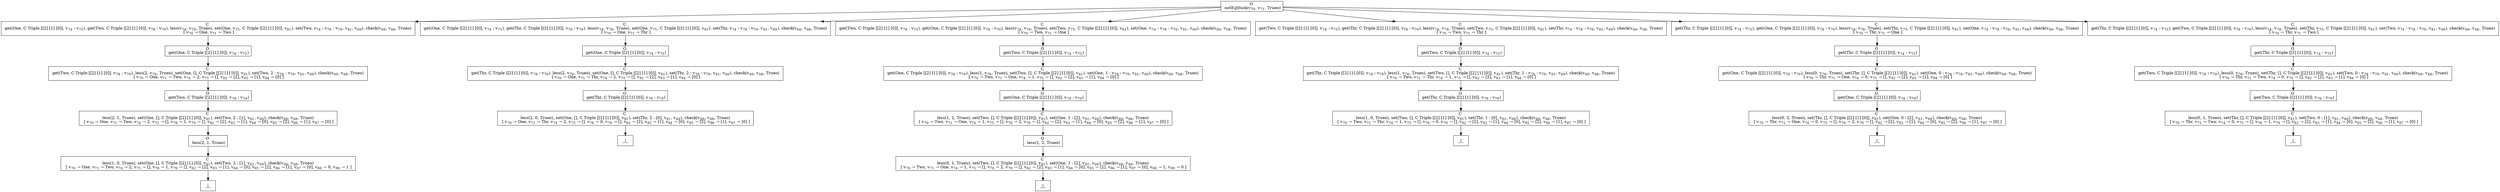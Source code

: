 digraph {
    graph [rankdir=TB
          ,bgcolor=transparent];
    node [shape=box
         ,fillcolor=white
         ,style=filled];
    0 [label=<O <BR/> notEqStick(v<SUB>70</SUB>, v<SUB>71</SUB>, Trueo)>];
    1 [label=<C <BR/> get(One, C Triple [[2] [1] [0]], v<SUB>74</SUB> : v<SUB>75</SUB>), get(Two, C Triple [[2] [1] [0]], v<SUB>78</SUB> : v<SUB>79</SUB>), less(v<SUB>74</SUB>, v<SUB>78</SUB>, Trueo), set(One, v<SUB>75</SUB>, C Triple [[2] [1] [0]], v<SUB>81</SUB>), set(Two, v<SUB>74</SUB> : v<SUB>78</SUB> : v<SUB>79</SUB>, v<SUB>81</SUB>, v<SUB>69</SUB>), check(v<SUB>69</SUB>, v<SUB>68</SUB>, Trueo) <BR/>  [ v<SUB>70</SUB> &rarr; One, v<SUB>71</SUB> &rarr; Two ] >];
    2 [label=<C <BR/> get(One, C Triple [[2] [1] [0]], v<SUB>74</SUB> : v<SUB>75</SUB>), get(Thr, C Triple [[2] [1] [0]], v<SUB>78</SUB> : v<SUB>79</SUB>), less(v<SUB>74</SUB>, v<SUB>78</SUB>, Trueo), set(One, v<SUB>75</SUB>, C Triple [[2] [1] [0]], v<SUB>81</SUB>), set(Thr, v<SUB>74</SUB> : v<SUB>78</SUB> : v<SUB>79</SUB>, v<SUB>81</SUB>, v<SUB>69</SUB>), check(v<SUB>69</SUB>, v<SUB>68</SUB>, Trueo) <BR/>  [ v<SUB>70</SUB> &rarr; One, v<SUB>71</SUB> &rarr; Thr ] >];
    3 [label=<C <BR/> get(Two, C Triple [[2] [1] [0]], v<SUB>74</SUB> : v<SUB>75</SUB>), get(One, C Triple [[2] [1] [0]], v<SUB>78</SUB> : v<SUB>79</SUB>), less(v<SUB>74</SUB>, v<SUB>78</SUB>, Trueo), set(Two, v<SUB>75</SUB>, C Triple [[2] [1] [0]], v<SUB>81</SUB>), set(One, v<SUB>74</SUB> : v<SUB>78</SUB> : v<SUB>79</SUB>, v<SUB>81</SUB>, v<SUB>69</SUB>), check(v<SUB>69</SUB>, v<SUB>68</SUB>, Trueo) <BR/>  [ v<SUB>70</SUB> &rarr; Two, v<SUB>71</SUB> &rarr; One ] >];
    4 [label=<C <BR/> get(Two, C Triple [[2] [1] [0]], v<SUB>74</SUB> : v<SUB>75</SUB>), get(Thr, C Triple [[2] [1] [0]], v<SUB>78</SUB> : v<SUB>79</SUB>), less(v<SUB>74</SUB>, v<SUB>78</SUB>, Trueo), set(Two, v<SUB>75</SUB>, C Triple [[2] [1] [0]], v<SUB>81</SUB>), set(Thr, v<SUB>74</SUB> : v<SUB>78</SUB> : v<SUB>79</SUB>, v<SUB>81</SUB>, v<SUB>69</SUB>), check(v<SUB>69</SUB>, v<SUB>68</SUB>, Trueo) <BR/>  [ v<SUB>70</SUB> &rarr; Two, v<SUB>71</SUB> &rarr; Thr ] >];
    5 [label=<C <BR/> get(Thr, C Triple [[2] [1] [0]], v<SUB>74</SUB> : v<SUB>75</SUB>), get(One, C Triple [[2] [1] [0]], v<SUB>78</SUB> : v<SUB>79</SUB>), less(v<SUB>74</SUB>, v<SUB>78</SUB>, Trueo), set(Thr, v<SUB>75</SUB>, C Triple [[2] [1] [0]], v<SUB>81</SUB>), set(One, v<SUB>74</SUB> : v<SUB>78</SUB> : v<SUB>79</SUB>, v<SUB>81</SUB>, v<SUB>69</SUB>), check(v<SUB>69</SUB>, v<SUB>68</SUB>, Trueo) <BR/>  [ v<SUB>70</SUB> &rarr; Thr, v<SUB>71</SUB> &rarr; One ] >];
    6 [label=<C <BR/> get(Thr, C Triple [[2] [1] [0]], v<SUB>74</SUB> : v<SUB>75</SUB>), get(Two, C Triple [[2] [1] [0]], v<SUB>78</SUB> : v<SUB>79</SUB>), less(v<SUB>74</SUB>, v<SUB>78</SUB>, Trueo), set(Thr, v<SUB>75</SUB>, C Triple [[2] [1] [0]], v<SUB>81</SUB>), set(Two, v<SUB>74</SUB> : v<SUB>78</SUB> : v<SUB>79</SUB>, v<SUB>81</SUB>, v<SUB>69</SUB>), check(v<SUB>69</SUB>, v<SUB>68</SUB>, Trueo) <BR/>  [ v<SUB>70</SUB> &rarr; Thr, v<SUB>71</SUB> &rarr; Two ] >];
    7 [label=<O <BR/> get(One, C Triple [[2] [1] [0]], v<SUB>74</SUB> : v<SUB>75</SUB>)>];
    8 [label=<C <BR/> get(Two, C Triple [[2] [1] [0]], v<SUB>78</SUB> : v<SUB>79</SUB>), less(2, v<SUB>78</SUB>, Trueo), set(One, [], C Triple [[2] [1] [0]], v<SUB>81</SUB>), set(Two, 2 : v<SUB>78</SUB> : v<SUB>79</SUB>, v<SUB>81</SUB>, v<SUB>69</SUB>), check(v<SUB>69</SUB>, v<SUB>68</SUB>, Trueo) <BR/>  [ v<SUB>70</SUB> &rarr; One, v<SUB>71</SUB> &rarr; Two, v<SUB>74</SUB> &rarr; 2, v<SUB>75</SUB> &rarr; [], v<SUB>82</SUB> &rarr; [2], v<SUB>83</SUB> &rarr; [1], v<SUB>84</SUB> &rarr; [0] ] >];
    9 [label=<O <BR/> get(Two, C Triple [[2] [1] [0]], v<SUB>78</SUB> : v<SUB>79</SUB>)>];
    10 [label=<C <BR/> less(2, 1, Trueo), set(One, [], C Triple [[2] [1] [0]], v<SUB>81</SUB>), set(Two, 2 : [1], v<SUB>81</SUB>, v<SUB>69</SUB>), check(v<SUB>69</SUB>, v<SUB>68</SUB>, Trueo) <BR/>  [ v<SUB>70</SUB> &rarr; One, v<SUB>71</SUB> &rarr; Two, v<SUB>74</SUB> &rarr; 2, v<SUB>75</SUB> &rarr; [], v<SUB>78</SUB> &rarr; 1, v<SUB>79</SUB> &rarr; [], v<SUB>82</SUB> &rarr; [2], v<SUB>83</SUB> &rarr; [1], v<SUB>84</SUB> &rarr; [0], v<SUB>85</SUB> &rarr; [2], v<SUB>86</SUB> &rarr; [1], v<SUB>87</SUB> &rarr; [0] ] >];
    11 [label=<O <BR/> less(2, 1, Trueo)>];
    12 [label=<C <BR/> less(1, 0, Trueo), set(One, [], C Triple [[2] [1] [0]], v<SUB>81</SUB>), set(Two, 2 : [1], v<SUB>81</SUB>, v<SUB>69</SUB>), check(v<SUB>69</SUB>, v<SUB>68</SUB>, Trueo) <BR/>  [ v<SUB>70</SUB> &rarr; One, v<SUB>71</SUB> &rarr; Two, v<SUB>74</SUB> &rarr; 2, v<SUB>75</SUB> &rarr; [], v<SUB>78</SUB> &rarr; 1, v<SUB>79</SUB> &rarr; [], v<SUB>82</SUB> &rarr; [2], v<SUB>83</SUB> &rarr; [1], v<SUB>84</SUB> &rarr; [0], v<SUB>85</SUB> &rarr; [2], v<SUB>86</SUB> &rarr; [1], v<SUB>87</SUB> &rarr; [0], v<SUB>88</SUB> &rarr; 0, v<SUB>89</SUB> &rarr; 1 ] >];
    13 [label=<_|_>];
    14 [label=<O <BR/> get(One, C Triple [[2] [1] [0]], v<SUB>74</SUB> : v<SUB>75</SUB>)>];
    15 [label=<C <BR/> get(Thr, C Triple [[2] [1] [0]], v<SUB>78</SUB> : v<SUB>79</SUB>), less(2, v<SUB>78</SUB>, Trueo), set(One, [], C Triple [[2] [1] [0]], v<SUB>81</SUB>), set(Thr, 2 : v<SUB>78</SUB> : v<SUB>79</SUB>, v<SUB>81</SUB>, v<SUB>69</SUB>), check(v<SUB>69</SUB>, v<SUB>68</SUB>, Trueo) <BR/>  [ v<SUB>70</SUB> &rarr; One, v<SUB>71</SUB> &rarr; Thr, v<SUB>74</SUB> &rarr; 2, v<SUB>75</SUB> &rarr; [], v<SUB>82</SUB> &rarr; [2], v<SUB>83</SUB> &rarr; [1], v<SUB>84</SUB> &rarr; [0] ] >];
    16 [label=<O <BR/> get(Thr, C Triple [[2] [1] [0]], v<SUB>78</SUB> : v<SUB>79</SUB>)>];
    17 [label=<C <BR/> less(2, 0, Trueo), set(One, [], C Triple [[2] [1] [0]], v<SUB>81</SUB>), set(Thr, 2 : [0], v<SUB>81</SUB>, v<SUB>69</SUB>), check(v<SUB>69</SUB>, v<SUB>68</SUB>, Trueo) <BR/>  [ v<SUB>70</SUB> &rarr; One, v<SUB>71</SUB> &rarr; Thr, v<SUB>74</SUB> &rarr; 2, v<SUB>75</SUB> &rarr; [], v<SUB>78</SUB> &rarr; 0, v<SUB>79</SUB> &rarr; [], v<SUB>82</SUB> &rarr; [2], v<SUB>83</SUB> &rarr; [1], v<SUB>84</SUB> &rarr; [0], v<SUB>85</SUB> &rarr; [2], v<SUB>86</SUB> &rarr; [1], v<SUB>87</SUB> &rarr; [0] ] >];
    18 [label=<_|_>];
    19 [label=<O <BR/> get(Two, C Triple [[2] [1] [0]], v<SUB>74</SUB> : v<SUB>75</SUB>)>];
    20 [label=<C <BR/> get(One, C Triple [[2] [1] [0]], v<SUB>78</SUB> : v<SUB>79</SUB>), less(1, v<SUB>78</SUB>, Trueo), set(Two, [], C Triple [[2] [1] [0]], v<SUB>81</SUB>), set(One, 1 : v<SUB>78</SUB> : v<SUB>79</SUB>, v<SUB>81</SUB>, v<SUB>69</SUB>), check(v<SUB>69</SUB>, v<SUB>68</SUB>, Trueo) <BR/>  [ v<SUB>70</SUB> &rarr; Two, v<SUB>71</SUB> &rarr; One, v<SUB>74</SUB> &rarr; 1, v<SUB>75</SUB> &rarr; [], v<SUB>82</SUB> &rarr; [2], v<SUB>83</SUB> &rarr; [1], v<SUB>84</SUB> &rarr; [0] ] >];
    21 [label=<O <BR/> get(One, C Triple [[2] [1] [0]], v<SUB>78</SUB> : v<SUB>79</SUB>)>];
    22 [label=<C <BR/> less(1, 2, Trueo), set(Two, [], C Triple [[2] [1] [0]], v<SUB>81</SUB>), set(One, 1 : [2], v<SUB>81</SUB>, v<SUB>69</SUB>), check(v<SUB>69</SUB>, v<SUB>68</SUB>, Trueo) <BR/>  [ v<SUB>70</SUB> &rarr; Two, v<SUB>71</SUB> &rarr; One, v<SUB>74</SUB> &rarr; 1, v<SUB>75</SUB> &rarr; [], v<SUB>78</SUB> &rarr; 2, v<SUB>79</SUB> &rarr; [], v<SUB>82</SUB> &rarr; [2], v<SUB>83</SUB> &rarr; [1], v<SUB>84</SUB> &rarr; [0], v<SUB>85</SUB> &rarr; [2], v<SUB>86</SUB> &rarr; [1], v<SUB>87</SUB> &rarr; [0] ] >];
    23 [label=<O <BR/> less(1, 2, Trueo)>];
    24 [label=<C <BR/> less(0, 1, Trueo), set(Two, [], C Triple [[2] [1] [0]], v<SUB>81</SUB>), set(One, 1 : [2], v<SUB>81</SUB>, v<SUB>69</SUB>), check(v<SUB>69</SUB>, v<SUB>68</SUB>, Trueo) <BR/>  [ v<SUB>70</SUB> &rarr; Two, v<SUB>71</SUB> &rarr; One, v<SUB>74</SUB> &rarr; 1, v<SUB>75</SUB> &rarr; [], v<SUB>78</SUB> &rarr; 2, v<SUB>79</SUB> &rarr; [], v<SUB>82</SUB> &rarr; [2], v<SUB>83</SUB> &rarr; [1], v<SUB>84</SUB> &rarr; [0], v<SUB>85</SUB> &rarr; [2], v<SUB>86</SUB> &rarr; [1], v<SUB>87</SUB> &rarr; [0], v<SUB>88</SUB> &rarr; 1, v<SUB>89</SUB> &rarr; 0 ] >];
    25 [label=<_|_>];
    26 [label=<O <BR/> get(Two, C Triple [[2] [1] [0]], v<SUB>74</SUB> : v<SUB>75</SUB>)>];
    27 [label=<C <BR/> get(Thr, C Triple [[2] [1] [0]], v<SUB>78</SUB> : v<SUB>79</SUB>), less(1, v<SUB>78</SUB>, Trueo), set(Two, [], C Triple [[2] [1] [0]], v<SUB>81</SUB>), set(Thr, 1 : v<SUB>78</SUB> : v<SUB>79</SUB>, v<SUB>81</SUB>, v<SUB>69</SUB>), check(v<SUB>69</SUB>, v<SUB>68</SUB>, Trueo) <BR/>  [ v<SUB>70</SUB> &rarr; Two, v<SUB>71</SUB> &rarr; Thr, v<SUB>74</SUB> &rarr; 1, v<SUB>75</SUB> &rarr; [], v<SUB>82</SUB> &rarr; [2], v<SUB>83</SUB> &rarr; [1], v<SUB>84</SUB> &rarr; [0] ] >];
    28 [label=<O <BR/> get(Thr, C Triple [[2] [1] [0]], v<SUB>78</SUB> : v<SUB>79</SUB>)>];
    29 [label=<C <BR/> less(1, 0, Trueo), set(Two, [], C Triple [[2] [1] [0]], v<SUB>81</SUB>), set(Thr, 1 : [0], v<SUB>81</SUB>, v<SUB>69</SUB>), check(v<SUB>69</SUB>, v<SUB>68</SUB>, Trueo) <BR/>  [ v<SUB>70</SUB> &rarr; Two, v<SUB>71</SUB> &rarr; Thr, v<SUB>74</SUB> &rarr; 1, v<SUB>75</SUB> &rarr; [], v<SUB>78</SUB> &rarr; 0, v<SUB>79</SUB> &rarr; [], v<SUB>82</SUB> &rarr; [2], v<SUB>83</SUB> &rarr; [1], v<SUB>84</SUB> &rarr; [0], v<SUB>85</SUB> &rarr; [2], v<SUB>86</SUB> &rarr; [1], v<SUB>87</SUB> &rarr; [0] ] >];
    30 [label=<_|_>];
    31 [label=<O <BR/> get(Thr, C Triple [[2] [1] [0]], v<SUB>74</SUB> : v<SUB>75</SUB>)>];
    32 [label=<C <BR/> get(One, C Triple [[2] [1] [0]], v<SUB>78</SUB> : v<SUB>79</SUB>), less(0, v<SUB>78</SUB>, Trueo), set(Thr, [], C Triple [[2] [1] [0]], v<SUB>81</SUB>), set(One, 0 : v<SUB>78</SUB> : v<SUB>79</SUB>, v<SUB>81</SUB>, v<SUB>69</SUB>), check(v<SUB>69</SUB>, v<SUB>68</SUB>, Trueo) <BR/>  [ v<SUB>70</SUB> &rarr; Thr, v<SUB>71</SUB> &rarr; One, v<SUB>74</SUB> &rarr; 0, v<SUB>75</SUB> &rarr; [], v<SUB>82</SUB> &rarr; [2], v<SUB>83</SUB> &rarr; [1], v<SUB>84</SUB> &rarr; [0] ] >];
    33 [label=<O <BR/> get(One, C Triple [[2] [1] [0]], v<SUB>78</SUB> : v<SUB>79</SUB>)>];
    34 [label=<C <BR/> less(0, 2, Trueo), set(Thr, [], C Triple [[2] [1] [0]], v<SUB>81</SUB>), set(One, 0 : [2], v<SUB>81</SUB>, v<SUB>69</SUB>), check(v<SUB>69</SUB>, v<SUB>68</SUB>, Trueo) <BR/>  [ v<SUB>70</SUB> &rarr; Thr, v<SUB>71</SUB> &rarr; One, v<SUB>74</SUB> &rarr; 0, v<SUB>75</SUB> &rarr; [], v<SUB>78</SUB> &rarr; 2, v<SUB>79</SUB> &rarr; [], v<SUB>82</SUB> &rarr; [2], v<SUB>83</SUB> &rarr; [1], v<SUB>84</SUB> &rarr; [0], v<SUB>85</SUB> &rarr; [2], v<SUB>86</SUB> &rarr; [1], v<SUB>87</SUB> &rarr; [0] ] >];
    35 [label=<_|_>];
    36 [label=<O <BR/> get(Thr, C Triple [[2] [1] [0]], v<SUB>74</SUB> : v<SUB>75</SUB>)>];
    37 [label=<C <BR/> get(Two, C Triple [[2] [1] [0]], v<SUB>78</SUB> : v<SUB>79</SUB>), less(0, v<SUB>78</SUB>, Trueo), set(Thr, [], C Triple [[2] [1] [0]], v<SUB>81</SUB>), set(Two, 0 : v<SUB>78</SUB> : v<SUB>79</SUB>, v<SUB>81</SUB>, v<SUB>69</SUB>), check(v<SUB>69</SUB>, v<SUB>68</SUB>, Trueo) <BR/>  [ v<SUB>70</SUB> &rarr; Thr, v<SUB>71</SUB> &rarr; Two, v<SUB>74</SUB> &rarr; 0, v<SUB>75</SUB> &rarr; [], v<SUB>82</SUB> &rarr; [2], v<SUB>83</SUB> &rarr; [1], v<SUB>84</SUB> &rarr; [0] ] >];
    38 [label=<O <BR/> get(Two, C Triple [[2] [1] [0]], v<SUB>78</SUB> : v<SUB>79</SUB>)>];
    39 [label=<C <BR/> less(0, 1, Trueo), set(Thr, [], C Triple [[2] [1] [0]], v<SUB>81</SUB>), set(Two, 0 : [1], v<SUB>81</SUB>, v<SUB>69</SUB>), check(v<SUB>69</SUB>, v<SUB>68</SUB>, Trueo) <BR/>  [ v<SUB>70</SUB> &rarr; Thr, v<SUB>71</SUB> &rarr; Two, v<SUB>74</SUB> &rarr; 0, v<SUB>75</SUB> &rarr; [], v<SUB>78</SUB> &rarr; 1, v<SUB>79</SUB> &rarr; [], v<SUB>82</SUB> &rarr; [2], v<SUB>83</SUB> &rarr; [1], v<SUB>84</SUB> &rarr; [0], v<SUB>85</SUB> &rarr; [2], v<SUB>86</SUB> &rarr; [1], v<SUB>87</SUB> &rarr; [0] ] >];
    40 [label=<_|_>];
    0 -> 1 [label=""];
    0 -> 2 [label=""];
    0 -> 3 [label=""];
    0 -> 4 [label=""];
    0 -> 5 [label=""];
    0 -> 6 [label=""];
    1 -> 7 [label=""];
    2 -> 14 [label=""];
    3 -> 19 [label=""];
    4 -> 26 [label=""];
    5 -> 31 [label=""];
    6 -> 36 [label=""];
    7 -> 8 [label=""];
    8 -> 9 [label=""];
    9 -> 10 [label=""];
    10 -> 11 [label=""];
    11 -> 12 [label=""];
    12 -> 13 [label=""];
    14 -> 15 [label=""];
    15 -> 16 [label=""];
    16 -> 17 [label=""];
    17 -> 18 [label=""];
    19 -> 20 [label=""];
    20 -> 21 [label=""];
    21 -> 22 [label=""];
    22 -> 23 [label=""];
    23 -> 24 [label=""];
    24 -> 25 [label=""];
    26 -> 27 [label=""];
    27 -> 28 [label=""];
    28 -> 29 [label=""];
    29 -> 30 [label=""];
    31 -> 32 [label=""];
    32 -> 33 [label=""];
    33 -> 34 [label=""];
    34 -> 35 [label=""];
    36 -> 37 [label=""];
    37 -> 38 [label=""];
    38 -> 39 [label=""];
    39 -> 40 [label=""];
}